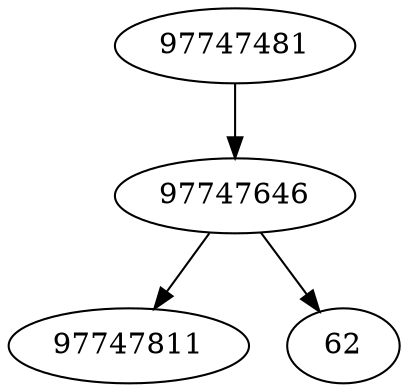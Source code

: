 strict digraph  {
97747481;
97747811;
97747646;
62;
97747481 -> 97747646;
97747646 -> 62;
97747646 -> 97747811;
}
